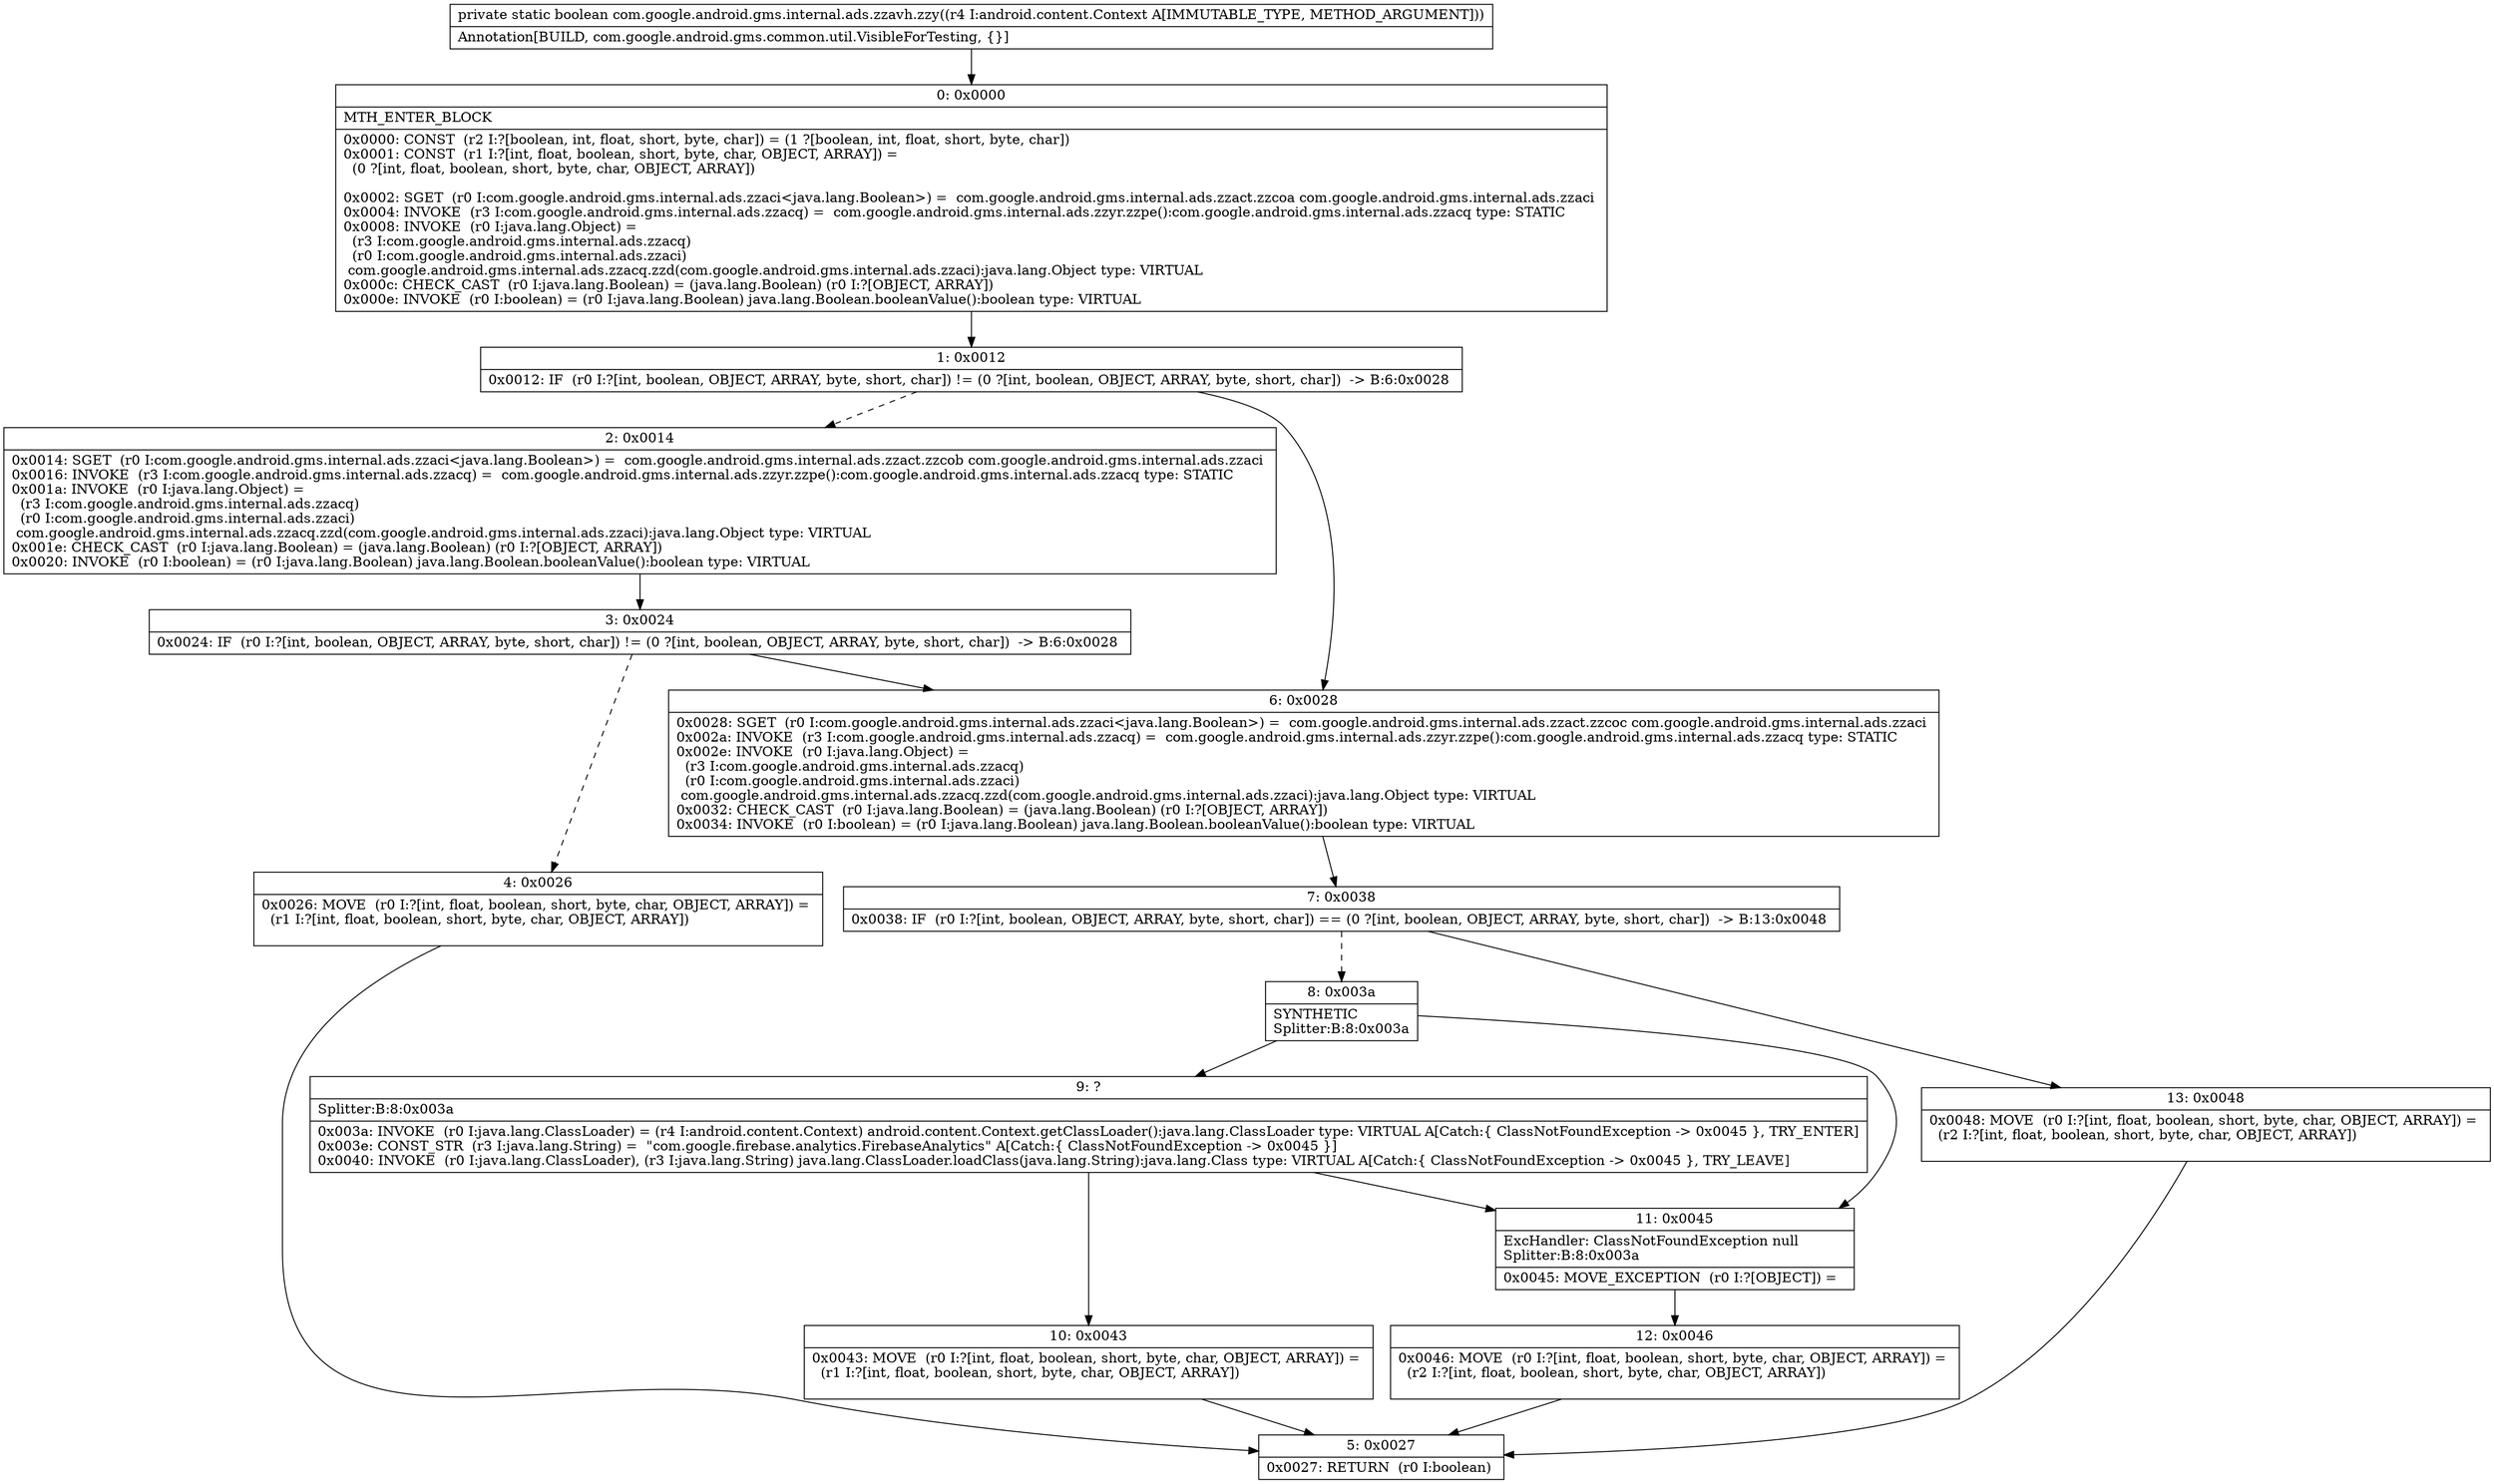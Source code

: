 digraph "CFG forcom.google.android.gms.internal.ads.zzavh.zzy(Landroid\/content\/Context;)Z" {
Node_0 [shape=record,label="{0\:\ 0x0000|MTH_ENTER_BLOCK\l|0x0000: CONST  (r2 I:?[boolean, int, float, short, byte, char]) = (1 ?[boolean, int, float, short, byte, char]) \l0x0001: CONST  (r1 I:?[int, float, boolean, short, byte, char, OBJECT, ARRAY]) = \l  (0 ?[int, float, boolean, short, byte, char, OBJECT, ARRAY])\l \l0x0002: SGET  (r0 I:com.google.android.gms.internal.ads.zzaci\<java.lang.Boolean\>) =  com.google.android.gms.internal.ads.zzact.zzcoa com.google.android.gms.internal.ads.zzaci \l0x0004: INVOKE  (r3 I:com.google.android.gms.internal.ads.zzacq) =  com.google.android.gms.internal.ads.zzyr.zzpe():com.google.android.gms.internal.ads.zzacq type: STATIC \l0x0008: INVOKE  (r0 I:java.lang.Object) = \l  (r3 I:com.google.android.gms.internal.ads.zzacq)\l  (r0 I:com.google.android.gms.internal.ads.zzaci)\l com.google.android.gms.internal.ads.zzacq.zzd(com.google.android.gms.internal.ads.zzaci):java.lang.Object type: VIRTUAL \l0x000c: CHECK_CAST  (r0 I:java.lang.Boolean) = (java.lang.Boolean) (r0 I:?[OBJECT, ARRAY]) \l0x000e: INVOKE  (r0 I:boolean) = (r0 I:java.lang.Boolean) java.lang.Boolean.booleanValue():boolean type: VIRTUAL \l}"];
Node_1 [shape=record,label="{1\:\ 0x0012|0x0012: IF  (r0 I:?[int, boolean, OBJECT, ARRAY, byte, short, char]) != (0 ?[int, boolean, OBJECT, ARRAY, byte, short, char])  \-\> B:6:0x0028 \l}"];
Node_2 [shape=record,label="{2\:\ 0x0014|0x0014: SGET  (r0 I:com.google.android.gms.internal.ads.zzaci\<java.lang.Boolean\>) =  com.google.android.gms.internal.ads.zzact.zzcob com.google.android.gms.internal.ads.zzaci \l0x0016: INVOKE  (r3 I:com.google.android.gms.internal.ads.zzacq) =  com.google.android.gms.internal.ads.zzyr.zzpe():com.google.android.gms.internal.ads.zzacq type: STATIC \l0x001a: INVOKE  (r0 I:java.lang.Object) = \l  (r3 I:com.google.android.gms.internal.ads.zzacq)\l  (r0 I:com.google.android.gms.internal.ads.zzaci)\l com.google.android.gms.internal.ads.zzacq.zzd(com.google.android.gms.internal.ads.zzaci):java.lang.Object type: VIRTUAL \l0x001e: CHECK_CAST  (r0 I:java.lang.Boolean) = (java.lang.Boolean) (r0 I:?[OBJECT, ARRAY]) \l0x0020: INVOKE  (r0 I:boolean) = (r0 I:java.lang.Boolean) java.lang.Boolean.booleanValue():boolean type: VIRTUAL \l}"];
Node_3 [shape=record,label="{3\:\ 0x0024|0x0024: IF  (r0 I:?[int, boolean, OBJECT, ARRAY, byte, short, char]) != (0 ?[int, boolean, OBJECT, ARRAY, byte, short, char])  \-\> B:6:0x0028 \l}"];
Node_4 [shape=record,label="{4\:\ 0x0026|0x0026: MOVE  (r0 I:?[int, float, boolean, short, byte, char, OBJECT, ARRAY]) = \l  (r1 I:?[int, float, boolean, short, byte, char, OBJECT, ARRAY])\l \l}"];
Node_5 [shape=record,label="{5\:\ 0x0027|0x0027: RETURN  (r0 I:boolean) \l}"];
Node_6 [shape=record,label="{6\:\ 0x0028|0x0028: SGET  (r0 I:com.google.android.gms.internal.ads.zzaci\<java.lang.Boolean\>) =  com.google.android.gms.internal.ads.zzact.zzcoc com.google.android.gms.internal.ads.zzaci \l0x002a: INVOKE  (r3 I:com.google.android.gms.internal.ads.zzacq) =  com.google.android.gms.internal.ads.zzyr.zzpe():com.google.android.gms.internal.ads.zzacq type: STATIC \l0x002e: INVOKE  (r0 I:java.lang.Object) = \l  (r3 I:com.google.android.gms.internal.ads.zzacq)\l  (r0 I:com.google.android.gms.internal.ads.zzaci)\l com.google.android.gms.internal.ads.zzacq.zzd(com.google.android.gms.internal.ads.zzaci):java.lang.Object type: VIRTUAL \l0x0032: CHECK_CAST  (r0 I:java.lang.Boolean) = (java.lang.Boolean) (r0 I:?[OBJECT, ARRAY]) \l0x0034: INVOKE  (r0 I:boolean) = (r0 I:java.lang.Boolean) java.lang.Boolean.booleanValue():boolean type: VIRTUAL \l}"];
Node_7 [shape=record,label="{7\:\ 0x0038|0x0038: IF  (r0 I:?[int, boolean, OBJECT, ARRAY, byte, short, char]) == (0 ?[int, boolean, OBJECT, ARRAY, byte, short, char])  \-\> B:13:0x0048 \l}"];
Node_8 [shape=record,label="{8\:\ 0x003a|SYNTHETIC\lSplitter:B:8:0x003a\l}"];
Node_9 [shape=record,label="{9\:\ ?|Splitter:B:8:0x003a\l|0x003a: INVOKE  (r0 I:java.lang.ClassLoader) = (r4 I:android.content.Context) android.content.Context.getClassLoader():java.lang.ClassLoader type: VIRTUAL A[Catch:\{ ClassNotFoundException \-\> 0x0045 \}, TRY_ENTER]\l0x003e: CONST_STR  (r3 I:java.lang.String) =  \"com.google.firebase.analytics.FirebaseAnalytics\" A[Catch:\{ ClassNotFoundException \-\> 0x0045 \}]\l0x0040: INVOKE  (r0 I:java.lang.ClassLoader), (r3 I:java.lang.String) java.lang.ClassLoader.loadClass(java.lang.String):java.lang.Class type: VIRTUAL A[Catch:\{ ClassNotFoundException \-\> 0x0045 \}, TRY_LEAVE]\l}"];
Node_10 [shape=record,label="{10\:\ 0x0043|0x0043: MOVE  (r0 I:?[int, float, boolean, short, byte, char, OBJECT, ARRAY]) = \l  (r1 I:?[int, float, boolean, short, byte, char, OBJECT, ARRAY])\l \l}"];
Node_11 [shape=record,label="{11\:\ 0x0045|ExcHandler: ClassNotFoundException null\lSplitter:B:8:0x003a\l|0x0045: MOVE_EXCEPTION  (r0 I:?[OBJECT]) =  \l}"];
Node_12 [shape=record,label="{12\:\ 0x0046|0x0046: MOVE  (r0 I:?[int, float, boolean, short, byte, char, OBJECT, ARRAY]) = \l  (r2 I:?[int, float, boolean, short, byte, char, OBJECT, ARRAY])\l \l}"];
Node_13 [shape=record,label="{13\:\ 0x0048|0x0048: MOVE  (r0 I:?[int, float, boolean, short, byte, char, OBJECT, ARRAY]) = \l  (r2 I:?[int, float, boolean, short, byte, char, OBJECT, ARRAY])\l \l}"];
MethodNode[shape=record,label="{private static boolean com.google.android.gms.internal.ads.zzavh.zzy((r4 I:android.content.Context A[IMMUTABLE_TYPE, METHOD_ARGUMENT]))  | Annotation[BUILD, com.google.android.gms.common.util.VisibleForTesting, \{\}]\l}"];
MethodNode -> Node_0;
Node_0 -> Node_1;
Node_1 -> Node_2[style=dashed];
Node_1 -> Node_6;
Node_2 -> Node_3;
Node_3 -> Node_4[style=dashed];
Node_3 -> Node_6;
Node_4 -> Node_5;
Node_6 -> Node_7;
Node_7 -> Node_8[style=dashed];
Node_7 -> Node_13;
Node_8 -> Node_9;
Node_8 -> Node_11;
Node_9 -> Node_10;
Node_9 -> Node_11;
Node_10 -> Node_5;
Node_11 -> Node_12;
Node_12 -> Node_5;
Node_13 -> Node_5;
}

